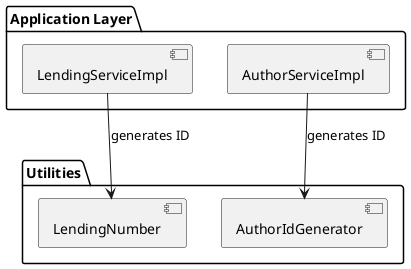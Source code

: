 
@startuml
package "Application Layer" {
    [LendingServiceImpl]
    [AuthorServiceImpl]
}

package "Utilities" {
    [LendingNumber]
    [AuthorIdGenerator]
}

[LendingServiceImpl] --> [LendingNumber] : generates ID
[AuthorServiceImpl] --> [AuthorIdGenerator] : generates ID
@enduml
